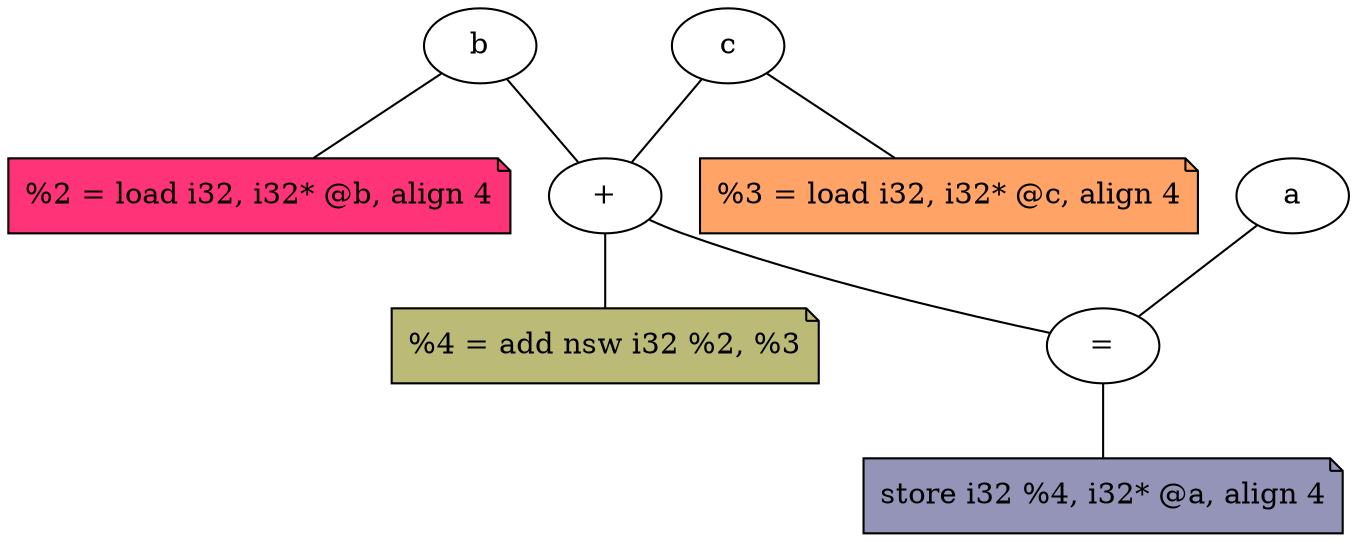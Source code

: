 graph tree {
    size="20,20";
    rankdir="BT";
    attrib [shape="ellipse", label="=" ]
    a [shape="ellipse"]
    b [shape="ellipse"]
    mais [shape="ellipse",label="+"]
    c [shap="ellipse"]
    
    store [ shape=note, style="filled", label="store i32 %4, i32* @a, align 4",fillcolor="#9494b8"]
    load_b [ shape=note, style="filled", label="%2 = load i32, i32* @b, align 4", fillcolor="#ff3377"]
    load_c[ shape=note, style="filled", label="%3 = load i32, i32* @c, align 4", fillcolor="#ffa366"]
    add_bc[ shape=note, style="filled", label="%4 = add nsw i32 %2, %3", fillcolor="#bbbb77"]
    attrib -- a 
    attrib -- mais
    mais -- b
    mais -- c
    store -- attrib
    load_b  --  b
    load_c  --  c
    add_bc -- mais
}